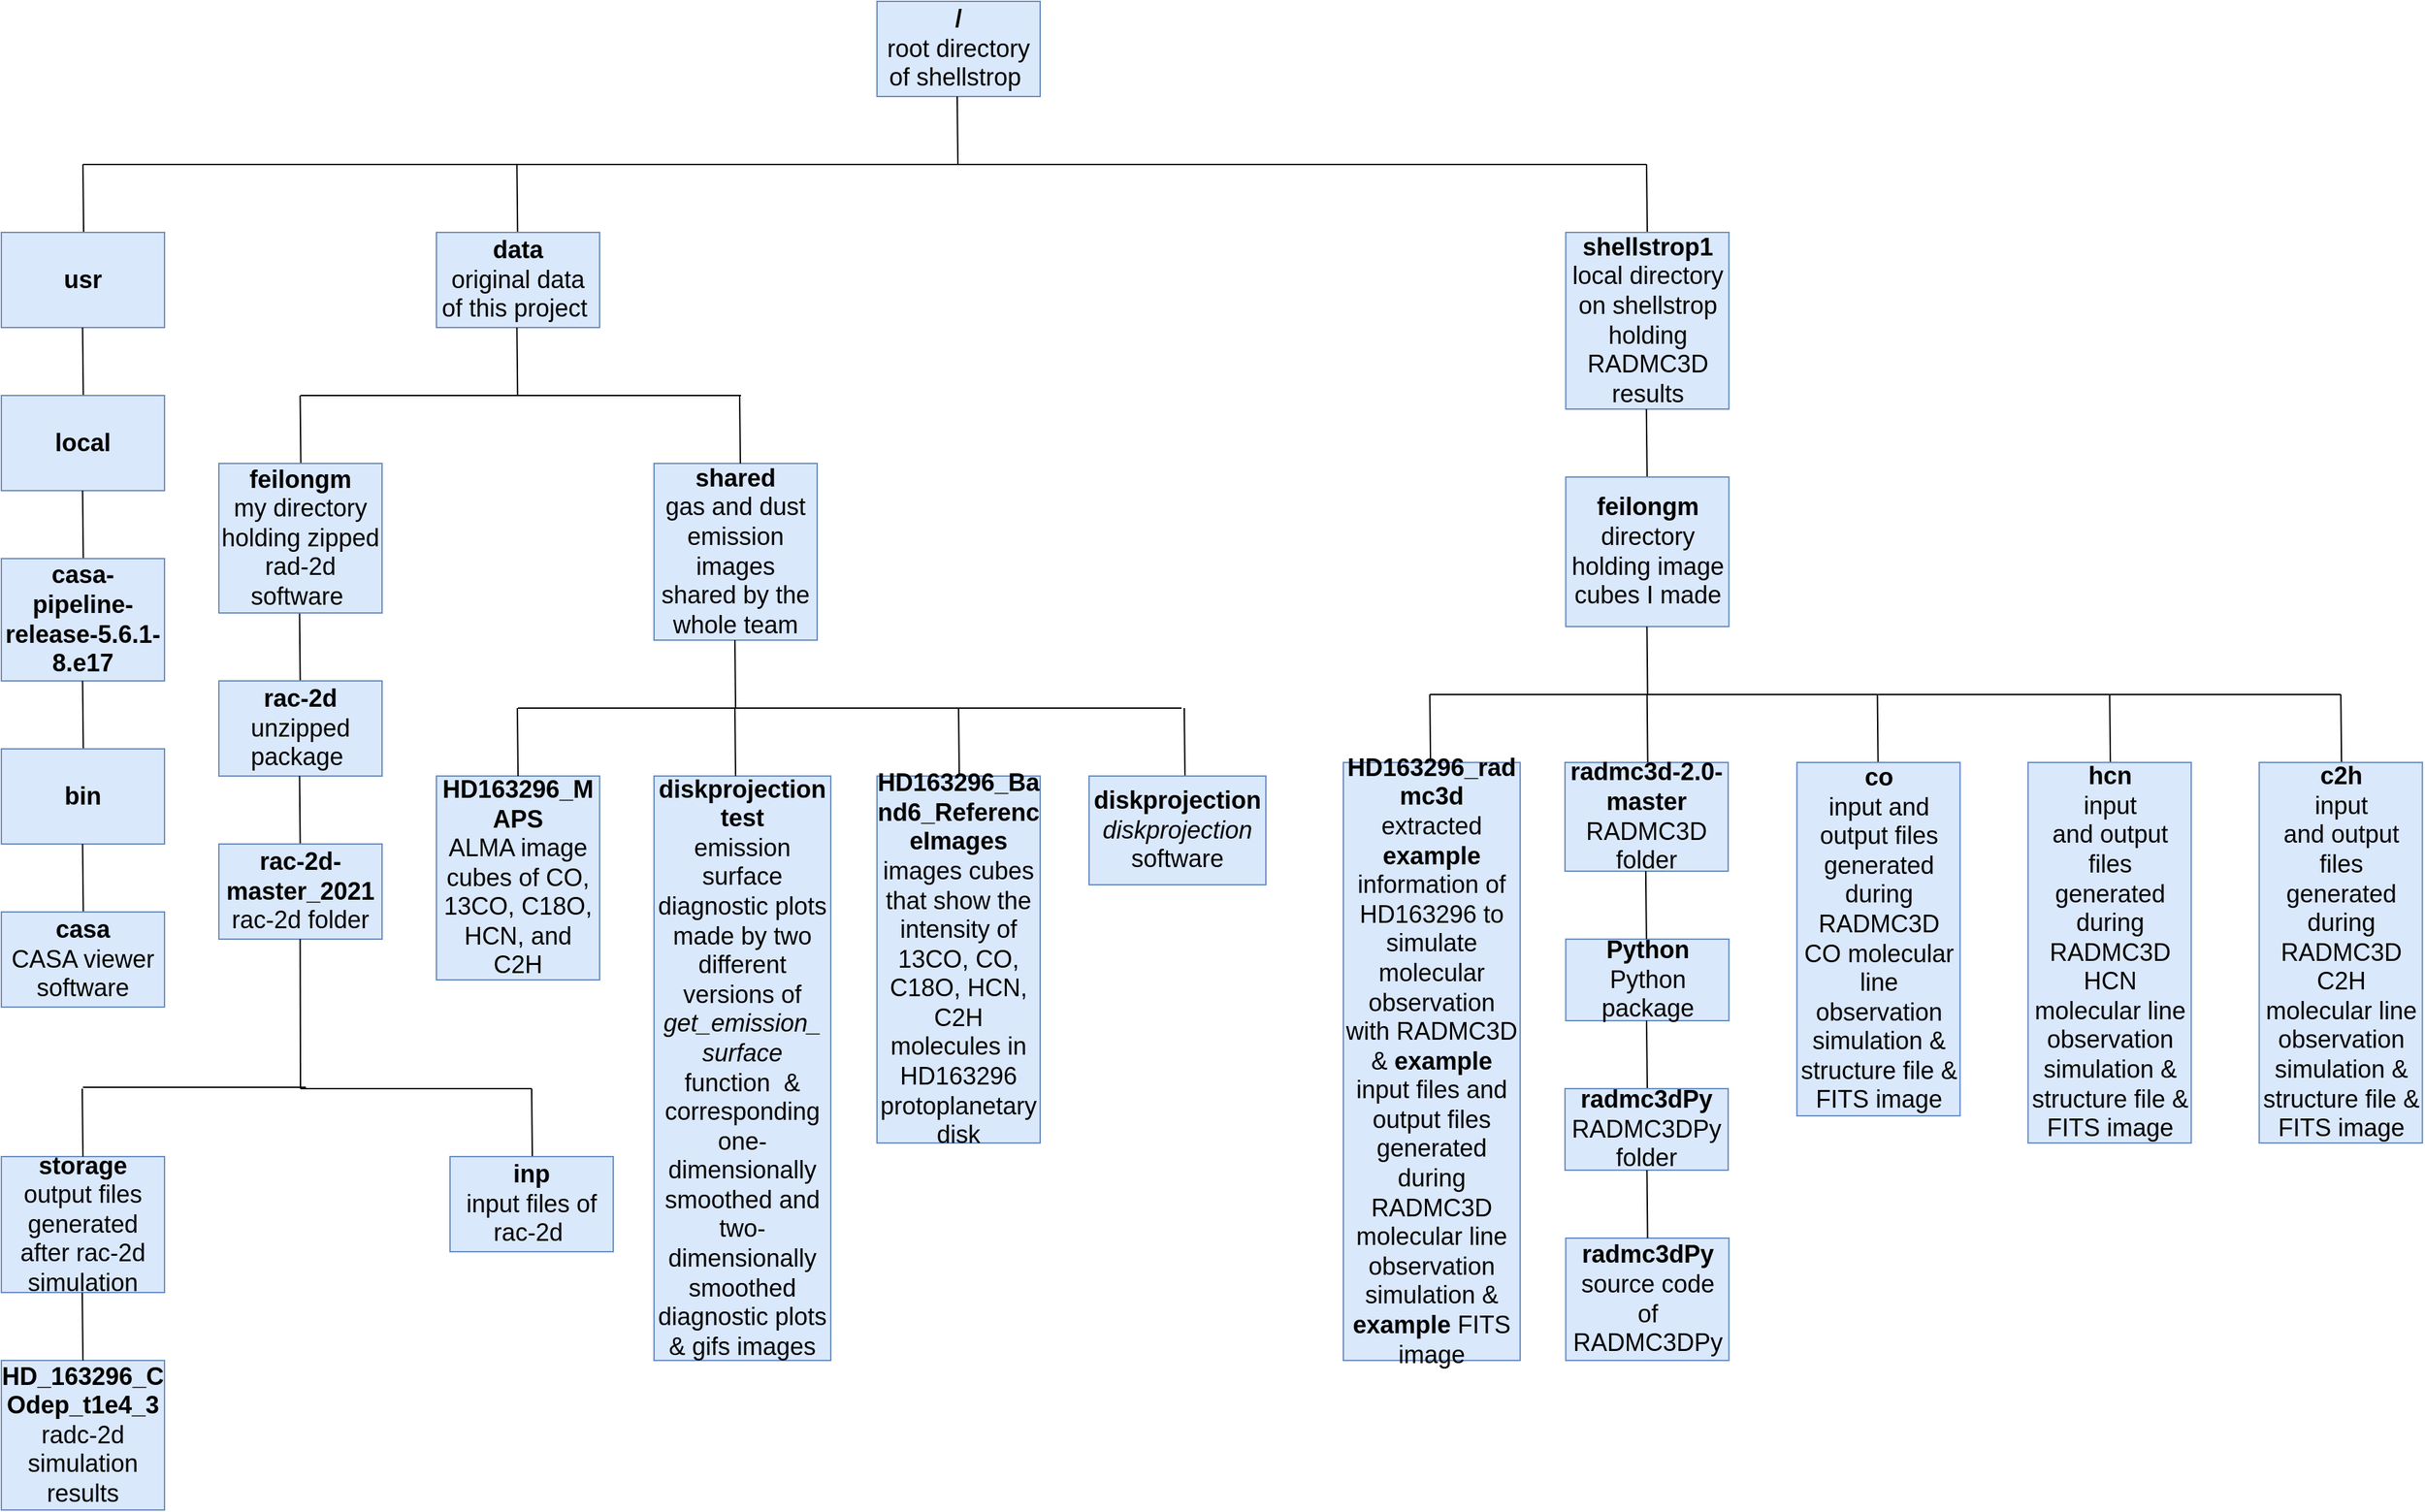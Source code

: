 <mxfile version="14.7.7" type="github">
  <diagram id="EDMMwGdZxT6azAt_b9_0" name="Page-1">
    <mxGraphModel dx="1773" dy="513" grid="1" gridSize="10" guides="1" tooltips="1" connect="1" arrows="1" fold="1" page="1" pageScale="1" pageWidth="827" pageHeight="1169" math="0" shadow="0">
      <root>
        <mxCell id="0" />
        <mxCell id="1" parent="0" />
        <mxCell id="_70bpHaRCv06BVz45tBa-2" value="&lt;font style=&quot;font-size: 18px&quot;&gt;&lt;b&gt;/&lt;/b&gt;&lt;br&gt;root directory of shellstrop&lt;b&gt;&amp;nbsp;&lt;/b&gt;&lt;br&gt;&lt;/font&gt;" style="rounded=0;whiteSpace=wrap;html=1;fillColor=#dae8fc;strokeColor=#6c8ebf;" parent="1" vertex="1">
          <mxGeometry x="354" width="120" height="70" as="geometry" />
        </mxCell>
        <mxCell id="_70bpHaRCv06BVz45tBa-3" value="" style="endArrow=none;html=1;" parent="1" edge="1">
          <mxGeometry width="50" height="50" relative="1" as="geometry">
            <mxPoint x="413.5" y="120" as="sourcePoint" />
            <mxPoint x="413" y="70" as="targetPoint" />
          </mxGeometry>
        </mxCell>
        <mxCell id="_70bpHaRCv06BVz45tBa-9" value="" style="endArrow=none;html=1;" parent="1" edge="1">
          <mxGeometry width="50" height="50" relative="1" as="geometry">
            <mxPoint x="89.67" y="170" as="sourcePoint" />
            <mxPoint x="89.17" y="120" as="targetPoint" />
          </mxGeometry>
        </mxCell>
        <mxCell id="_70bpHaRCv06BVz45tBa-10" value="" style="endArrow=none;html=1;" parent="1" edge="1">
          <mxGeometry width="50" height="50" relative="1" as="geometry">
            <mxPoint x="250" y="120" as="sourcePoint" />
            <mxPoint x="414" y="120" as="targetPoint" />
          </mxGeometry>
        </mxCell>
        <mxCell id="_70bpHaRCv06BVz45tBa-16" value="&lt;span style=&quot;font-size: 18px&quot;&gt;&lt;b&gt;data&lt;/b&gt;&lt;br&gt;original data of this project&amp;nbsp;&lt;br&gt;&lt;/span&gt;" style="rounded=0;whiteSpace=wrap;html=1;fillColor=#dae8fc;strokeColor=#6c8ebf;" parent="1" vertex="1">
          <mxGeometry x="30" y="170" width="120" height="70" as="geometry" />
        </mxCell>
        <mxCell id="_70bpHaRCv06BVz45tBa-21" value="" style="endArrow=none;html=1;" parent="1" edge="1">
          <mxGeometry width="50" height="50" relative="1" as="geometry">
            <mxPoint x="414" y="120" as="sourcePoint" />
            <mxPoint x="580" y="120" as="targetPoint" />
          </mxGeometry>
        </mxCell>
        <mxCell id="_70bpHaRCv06BVz45tBa-22" value="" style="endArrow=none;html=1;" parent="1" edge="1">
          <mxGeometry width="50" height="50" relative="1" as="geometry">
            <mxPoint x="90" y="120" as="sourcePoint" />
            <mxPoint x="254" y="120" as="targetPoint" />
          </mxGeometry>
        </mxCell>
        <mxCell id="_70bpHaRCv06BVz45tBa-26" value="" style="endArrow=none;html=1;" parent="1" edge="1">
          <mxGeometry width="50" height="50" relative="1" as="geometry">
            <mxPoint x="580" y="120" as="sourcePoint" />
            <mxPoint x="750" y="120" as="targetPoint" />
          </mxGeometry>
        </mxCell>
        <mxCell id="_70bpHaRCv06BVz45tBa-27" value="" style="endArrow=none;html=1;" parent="1" edge="1">
          <mxGeometry width="50" height="50" relative="1" as="geometry">
            <mxPoint x="920.5" y="170" as="sourcePoint" />
            <mxPoint x="920" y="120" as="targetPoint" />
          </mxGeometry>
        </mxCell>
        <mxCell id="_70bpHaRCv06BVz45tBa-28" value="&lt;font style=&quot;font-size: 18px&quot;&gt;&lt;b&gt;shellstrop1&lt;/b&gt;&lt;br&gt;local directory on shellstrop holding RADMC3D results&lt;br&gt;&lt;/font&gt;" style="rounded=0;whiteSpace=wrap;html=1;fillColor=#dae8fc;strokeColor=#6c8ebf;" parent="1" vertex="1">
          <mxGeometry x="860.59" y="170" width="120" height="130" as="geometry" />
        </mxCell>
        <mxCell id="_70bpHaRCv06BVz45tBa-29" value="" style="endArrow=none;html=1;" parent="1" edge="1">
          <mxGeometry width="50" height="50" relative="1" as="geometry">
            <mxPoint x="-69.75" y="340" as="sourcePoint" />
            <mxPoint x="-70.25" y="290" as="targetPoint" />
          </mxGeometry>
        </mxCell>
        <mxCell id="_70bpHaRCv06BVz45tBa-30" value="&lt;font style=&quot;font-size: 18px&quot;&gt;&lt;b&gt;HD_163296_C&lt;br&gt;Odep_t1e4_3&lt;br&gt;&lt;div&gt;&lt;span style=&quot;font-weight: normal&quot;&gt;radc-2d simulation results&lt;/span&gt;&lt;/div&gt;&lt;/b&gt;&lt;/font&gt;" style="rounded=0;whiteSpace=wrap;html=1;fillColor=#dae8fc;strokeColor=#6c8ebf;" parent="1" vertex="1">
          <mxGeometry x="-290" y="1000" width="120" height="110" as="geometry" />
        </mxCell>
        <mxCell id="_70bpHaRCv06BVz45tBa-33" value="" style="endArrow=none;html=1;" parent="1" edge="1">
          <mxGeometry width="50" height="50" relative="1" as="geometry">
            <mxPoint x="89.67" y="290" as="sourcePoint" />
            <mxPoint x="89.17" y="240" as="targetPoint" />
          </mxGeometry>
        </mxCell>
        <mxCell id="_70bpHaRCv06BVz45tBa-34" value="&lt;font style=&quot;font-size: 18px&quot;&gt;&lt;b&gt;shared&lt;/b&gt;&lt;br&gt;gas and dust emission images shared by the whole team&lt;br&gt;&lt;/font&gt;" style="rounded=0;whiteSpace=wrap;html=1;fillColor=#dae8fc;strokeColor=#6c8ebf;" parent="1" vertex="1">
          <mxGeometry x="190" y="340" width="120" height="130" as="geometry" />
        </mxCell>
        <mxCell id="_70bpHaRCv06BVz45tBa-35" value="&lt;font style=&quot;font-size: 18px&quot;&gt;&lt;b&gt;HD163296_Ba&lt;br&gt;nd6_Referenc&lt;br&gt;eImages&lt;br&gt;&lt;/b&gt;images cubes that show the intensity of 13CO, CO, C18O, HCN, C2H molecules in HD163296 protoplanetary disk&lt;br&gt;&lt;/font&gt;" style="rounded=0;whiteSpace=wrap;html=1;fillColor=#dae8fc;strokeColor=#6c8ebf;" parent="1" vertex="1">
          <mxGeometry x="354" y="570" width="120" height="270" as="geometry" />
        </mxCell>
        <mxCell id="_70bpHaRCv06BVz45tBa-45" value="" style="endArrow=none;html=1;" parent="1" edge="1">
          <mxGeometry width="50" height="50" relative="1" as="geometry">
            <mxPoint x="920.38" y="350" as="sourcePoint" />
            <mxPoint x="919.88" y="300" as="targetPoint" />
          </mxGeometry>
        </mxCell>
        <mxCell id="_70bpHaRCv06BVz45tBa-46" value="&lt;font style=&quot;font-size: 18px&quot;&gt;&lt;b&gt;feilongm&lt;/b&gt;&lt;br&gt;directory holding image cubes I made&lt;br&gt;&lt;/font&gt;" style="rounded=0;whiteSpace=wrap;html=1;fillColor=#dae8fc;strokeColor=#6c8ebf;" parent="1" vertex="1">
          <mxGeometry x="860.59" y="350" width="120" height="110" as="geometry" />
        </mxCell>
        <mxCell id="_70bpHaRCv06BVz45tBa-48" value="&lt;font style=&quot;font-size: 18px&quot;&gt;&lt;b&gt;radmc3d-2.0-master&lt;/b&gt;&lt;br&gt;RADMC3D folder&lt;br&gt;&lt;/font&gt;" style="rounded=0;whiteSpace=wrap;html=1;fillColor=#dae8fc;strokeColor=#6c8ebf;" parent="1" vertex="1">
          <mxGeometry x="860.01" y="560" width="120" height="80" as="geometry" />
        </mxCell>
        <mxCell id="_70bpHaRCv06BVz45tBa-50" value="&lt;font style=&quot;font-size: 18px&quot;&gt;&lt;b&gt;Python&lt;/b&gt;&lt;br&gt;Python package&lt;br&gt;&lt;/font&gt;" style="rounded=0;whiteSpace=wrap;html=1;fillColor=#dae8fc;strokeColor=#6c8ebf;" parent="1" vertex="1">
          <mxGeometry x="860.59" y="690" width="120" height="60" as="geometry" />
        </mxCell>
        <mxCell id="_70bpHaRCv06BVz45tBa-51" value="" style="endArrow=none;html=1;" parent="1" edge="1">
          <mxGeometry width="50" height="50" relative="1" as="geometry">
            <mxPoint x="920.5" y="800" as="sourcePoint" />
            <mxPoint x="920" y="750" as="targetPoint" />
          </mxGeometry>
        </mxCell>
        <mxCell id="_70bpHaRCv06BVz45tBa-52" value="&lt;font style=&quot;font-size: 18px&quot;&gt;&lt;b&gt;radmc3dPy&lt;/b&gt;&lt;br&gt;RADMC3DPy folder&lt;br&gt;&lt;/font&gt;" style="rounded=0;whiteSpace=wrap;html=1;fillColor=#dae8fc;strokeColor=#6c8ebf;" parent="1" vertex="1">
          <mxGeometry x="860.01" y="800" width="120" height="60" as="geometry" />
        </mxCell>
        <mxCell id="_70bpHaRCv06BVz45tBa-54" value="&lt;font style=&quot;font-size: 18px&quot;&gt;&lt;b&gt;radmc3dPy&lt;/b&gt;&lt;br&gt;source code of RADMC3DPy&lt;br&gt;&lt;/font&gt;" style="rounded=0;whiteSpace=wrap;html=1;fillColor=#dae8fc;strokeColor=#6c8ebf;" parent="1" vertex="1">
          <mxGeometry x="860.59" y="910" width="120" height="90" as="geometry" />
        </mxCell>
        <mxCell id="_70bpHaRCv06BVz45tBa-56" value="" style="endArrow=none;html=1;" parent="1" edge="1">
          <mxGeometry width="50" height="50" relative="1" as="geometry">
            <mxPoint x="920.59" y="510" as="sourcePoint" />
            <mxPoint x="1090.59" y="510" as="targetPoint" />
          </mxGeometry>
        </mxCell>
        <mxCell id="_70bpHaRCv06BVz45tBa-57" value="" style="endArrow=none;html=1;" parent="1" edge="1">
          <mxGeometry width="50" height="50" relative="1" as="geometry">
            <mxPoint x="760.59" y="510" as="sourcePoint" />
            <mxPoint x="924.59" y="510" as="targetPoint" />
          </mxGeometry>
        </mxCell>
        <mxCell id="_70bpHaRCv06BVz45tBa-58" value="" style="endArrow=none;html=1;" parent="1" edge="1">
          <mxGeometry width="50" height="50" relative="1" as="geometry">
            <mxPoint x="761.09" y="560" as="sourcePoint" />
            <mxPoint x="760.59" y="510" as="targetPoint" />
          </mxGeometry>
        </mxCell>
        <mxCell id="_70bpHaRCv06BVz45tBa-59" value="" style="endArrow=none;html=1;" parent="1" edge="1">
          <mxGeometry width="50" height="50" relative="1" as="geometry">
            <mxPoint x="920.84" y="560" as="sourcePoint" />
            <mxPoint x="920.34" y="510" as="targetPoint" />
          </mxGeometry>
        </mxCell>
        <mxCell id="_70bpHaRCv06BVz45tBa-60" value="" style="endArrow=none;html=1;" parent="1" edge="1">
          <mxGeometry width="50" height="50" relative="1" as="geometry">
            <mxPoint x="919.92" y="690" as="sourcePoint" />
            <mxPoint x="919.42" y="640" as="targetPoint" />
          </mxGeometry>
        </mxCell>
        <mxCell id="_70bpHaRCv06BVz45tBa-62" value="&lt;font style=&quot;font-size: 18px&quot;&gt;&lt;b&gt;HD163296_rad&lt;br&gt;mc3d&lt;br&gt;&lt;/b&gt;extracted &lt;b&gt;example&lt;/b&gt; information of HD163296 to simulate molecular observation with RADMC3D&lt;br&gt;&amp;amp; &lt;b&gt;example&lt;/b&gt; input files and output files generated during RADMC3D molecular line observation simulation &amp;amp; &lt;b&gt;example&lt;/b&gt; FITS image&lt;br&gt;&lt;/font&gt;" style="rounded=0;whiteSpace=wrap;html=1;fillColor=#dae8fc;strokeColor=#6c8ebf;" parent="1" vertex="1">
          <mxGeometry x="697" y="560" width="130" height="440" as="geometry" />
        </mxCell>
        <mxCell id="_70bpHaRCv06BVz45tBa-75" value="" style="endArrow=none;html=1;" parent="1" edge="1">
          <mxGeometry width="50" height="50" relative="1" as="geometry">
            <mxPoint x="920.75" y="510" as="sourcePoint" />
            <mxPoint x="920.25" y="460" as="targetPoint" />
          </mxGeometry>
        </mxCell>
        <mxCell id="_70bpHaRCv06BVz45tBa-76" value="" style="endArrow=none;html=1;" parent="1" edge="1">
          <mxGeometry width="50" height="50" relative="1" as="geometry">
            <mxPoint x="1090.26" y="560" as="sourcePoint" />
            <mxPoint x="1089.76" y="510" as="targetPoint" />
          </mxGeometry>
        </mxCell>
        <mxCell id="_70bpHaRCv06BVz45tBa-77" value="&lt;font style=&quot;font-size: 18px&quot;&gt;&lt;b&gt;co&lt;/b&gt;&lt;br&gt;input and&lt;b&gt; &lt;/b&gt;output files generated during RADMC3D CO molecular line observation simulation &amp;amp; structure file &amp;amp; FITS image&lt;br&gt;&lt;/font&gt;" style="rounded=0;whiteSpace=wrap;html=1;fillColor=#dae8fc;strokeColor=#6c8ebf;" parent="1" vertex="1">
          <mxGeometry x="1030.59" y="560" width="120" height="260" as="geometry" />
        </mxCell>
        <mxCell id="_70bpHaRCv06BVz45tBa-78" value="" style="endArrow=none;html=1;" parent="1" edge="1">
          <mxGeometry width="50" height="50" relative="1" as="geometry">
            <mxPoint x="1090.59" y="510" as="sourcePoint" />
            <mxPoint x="1260.59" y="510" as="targetPoint" />
          </mxGeometry>
        </mxCell>
        <mxCell id="_70bpHaRCv06BVz45tBa-79" value="" style="endArrow=none;html=1;" parent="1" edge="1">
          <mxGeometry width="50" height="50" relative="1" as="geometry">
            <mxPoint x="1261.09" y="560" as="sourcePoint" />
            <mxPoint x="1260.59" y="510" as="targetPoint" />
          </mxGeometry>
        </mxCell>
        <mxCell id="_70bpHaRCv06BVz45tBa-80" value="&lt;font style=&quot;font-size: 18px&quot;&gt;&lt;b&gt;hcn&lt;br&gt;&lt;/b&gt;input and&lt;b&gt;&amp;nbsp;&lt;/b&gt;output files generated during RADMC3D HCN molecular line observation simulation &amp;amp; structure file &amp;amp; FITS image&lt;b&gt;&lt;br&gt;&lt;/b&gt;&lt;/font&gt;" style="rounded=0;whiteSpace=wrap;html=1;fillColor=#dae8fc;strokeColor=#6c8ebf;" parent="1" vertex="1">
          <mxGeometry x="1200.59" y="560" width="120" height="280" as="geometry" />
        </mxCell>
        <mxCell id="_70bpHaRCv06BVz45tBa-81" value="" style="endArrow=none;html=1;" parent="1" edge="1">
          <mxGeometry width="50" height="50" relative="1" as="geometry">
            <mxPoint x="1260.59" y="510" as="sourcePoint" />
            <mxPoint x="1430.59" y="510" as="targetPoint" />
          </mxGeometry>
        </mxCell>
        <mxCell id="_70bpHaRCv06BVz45tBa-82" value="" style="endArrow=none;html=1;" parent="1" edge="1">
          <mxGeometry width="50" height="50" relative="1" as="geometry">
            <mxPoint x="1431.09" y="560" as="sourcePoint" />
            <mxPoint x="1430.59" y="510" as="targetPoint" />
          </mxGeometry>
        </mxCell>
        <mxCell id="_70bpHaRCv06BVz45tBa-86" value="&lt;font style=&quot;font-size: 18px&quot;&gt;&lt;b&gt;c2h&lt;br&gt;&lt;/b&gt;input and&lt;b&gt;&amp;nbsp;&lt;/b&gt;output files generated during RADMC3D C2H molecular line observation simulation &amp;amp; structure file &amp;amp; FITS image&lt;b&gt;&lt;br&gt;&lt;/b&gt;&lt;/font&gt;" style="rounded=0;whiteSpace=wrap;html=1;fillColor=#dae8fc;strokeColor=#6c8ebf;" parent="1" vertex="1">
          <mxGeometry x="1370.59" y="560" width="120" height="280" as="geometry" />
        </mxCell>
        <mxCell id="_70bpHaRCv06BVz45tBa-90" value="" style="endArrow=none;html=1;" parent="1" edge="1">
          <mxGeometry width="50" height="50" relative="1" as="geometry">
            <mxPoint x="-70.21" y="500" as="sourcePoint" />
            <mxPoint x="-70.71" y="450" as="targetPoint" />
          </mxGeometry>
        </mxCell>
        <mxCell id="_70bpHaRCv06BVz45tBa-91" value="&lt;font style=&quot;font-size: 18px&quot;&gt;&lt;b&gt;HD163296_M&lt;br&gt;APS&lt;br&gt;&lt;/b&gt;ALMA image cubes of CO, 13CO, C18O, HCN, and C2H&lt;br&gt;&lt;/font&gt;" style="rounded=0;whiteSpace=wrap;html=1;fillColor=#dae8fc;strokeColor=#6c8ebf;" parent="1" vertex="1">
          <mxGeometry x="30" y="570" width="120" height="150" as="geometry" />
        </mxCell>
        <mxCell id="_70bpHaRCv06BVz45tBa-93" value="&lt;font style=&quot;font-size: 18px&quot;&gt;&lt;b&gt;diskprojection&lt;br&gt;test&lt;br&gt;&lt;/b&gt;emission surface diagnostic plots made by two different versions of &lt;i&gt;get_emission_&lt;br&gt;surface&lt;/i&gt; function&amp;nbsp; &amp;amp; corresponding one-dimensionally smoothed and two-dimensionally smoothed diagnostic plots &amp;amp; gifs images&lt;br&gt;&lt;/font&gt;" style="rounded=0;whiteSpace=wrap;html=1;fillColor=#dae8fc;strokeColor=#6c8ebf;" parent="1" vertex="1">
          <mxGeometry x="190" y="570" width="130" height="430" as="geometry" />
        </mxCell>
        <mxCell id="_70bpHaRCv06BVz45tBa-94" value="" style="endArrow=none;html=1;" parent="1" edge="1">
          <mxGeometry width="50" height="50" relative="1" as="geometry">
            <mxPoint x="90" y="290" as="sourcePoint" />
            <mxPoint x="254" y="290" as="targetPoint" />
          </mxGeometry>
        </mxCell>
        <mxCell id="_70bpHaRCv06BVz45tBa-95" value="" style="endArrow=none;html=1;" parent="1" edge="1">
          <mxGeometry width="50" height="50" relative="1" as="geometry">
            <mxPoint x="253.5" y="340" as="sourcePoint" />
            <mxPoint x="253.0" y="290" as="targetPoint" />
          </mxGeometry>
        </mxCell>
        <mxCell id="_70bpHaRCv06BVz45tBa-96" value="" style="endArrow=none;html=1;" parent="1" edge="1">
          <mxGeometry width="50" height="50" relative="1" as="geometry">
            <mxPoint x="-70.0" y="290.0" as="sourcePoint" />
            <mxPoint x="90" y="290" as="targetPoint" />
          </mxGeometry>
        </mxCell>
        <mxCell id="_70bpHaRCv06BVz45tBa-97" value="&lt;font style=&quot;font-size: 18px&quot;&gt;&lt;b&gt;feilongm&lt;/b&gt;&lt;br&gt;my directory holding zipped rad-2d software&lt;b&gt;&amp;nbsp;&lt;br&gt;&lt;/b&gt;&lt;/font&gt;" style="rounded=0;whiteSpace=wrap;html=1;fillColor=#dae8fc;strokeColor=#6c8ebf;" parent="1" vertex="1">
          <mxGeometry x="-130" y="340" width="120" height="110" as="geometry" />
        </mxCell>
        <mxCell id="_70bpHaRCv06BVz45tBa-98" value="&lt;font style=&quot;font-size: 18px&quot;&gt;&lt;b&gt;rac-2d&lt;/b&gt;&lt;br&gt;unzipped&lt;br&gt;package&lt;b&gt;&amp;nbsp;&lt;/b&gt;&lt;br&gt;&lt;/font&gt;" style="rounded=0;whiteSpace=wrap;html=1;fillColor=#dae8fc;strokeColor=#6c8ebf;" parent="1" vertex="1">
          <mxGeometry x="-130" y="500" width="120" height="70" as="geometry" />
        </mxCell>
        <mxCell id="_70bpHaRCv06BVz45tBa-99" value="" style="endArrow=none;html=1;" parent="1" edge="1">
          <mxGeometry width="50" height="50" relative="1" as="geometry">
            <mxPoint x="-70.21" y="620" as="sourcePoint" />
            <mxPoint x="-70.71" y="570" as="targetPoint" />
          </mxGeometry>
        </mxCell>
        <mxCell id="_70bpHaRCv06BVz45tBa-100" value="&lt;font style=&quot;font-size: 18px&quot;&gt;&lt;b&gt;rac-2d-master_2021&lt;/b&gt;&lt;br&gt;rac-2d folder&lt;br&gt;&lt;/font&gt;" style="rounded=0;whiteSpace=wrap;html=1;fillColor=#dae8fc;strokeColor=#6c8ebf;" parent="1" vertex="1">
          <mxGeometry x="-130" y="620" width="120" height="70" as="geometry" />
        </mxCell>
        <mxCell id="_70bpHaRCv06BVz45tBa-101" value="&lt;font style=&quot;font-size: 18px&quot;&gt;&lt;b&gt;storage&lt;/b&gt;&lt;br&gt;output files generated after rac-2d simulation&lt;br&gt;&lt;/font&gt;" style="rounded=0;whiteSpace=wrap;html=1;fillColor=#dae8fc;strokeColor=#6c8ebf;" parent="1" vertex="1">
          <mxGeometry x="-290" y="850" width="120" height="100" as="geometry" />
        </mxCell>
        <mxCell id="_70bpHaRCv06BVz45tBa-102" value="" style="endArrow=none;html=1;" parent="1" edge="1">
          <mxGeometry width="50" height="50" relative="1" as="geometry">
            <mxPoint x="-70" y="800" as="sourcePoint" />
            <mxPoint x="-70.25" y="690" as="targetPoint" />
          </mxGeometry>
        </mxCell>
        <mxCell id="_70bpHaRCv06BVz45tBa-103" value="" style="endArrow=none;html=1;" parent="1" edge="1">
          <mxGeometry width="50" height="50" relative="1" as="geometry">
            <mxPoint x="-230.0" y="1000" as="sourcePoint" />
            <mxPoint x="-230.5" y="950" as="targetPoint" />
          </mxGeometry>
        </mxCell>
        <mxCell id="_70bpHaRCv06BVz45tBa-104" value="" style="endArrow=none;html=1;" parent="1" edge="1">
          <mxGeometry width="50" height="50" relative="1" as="geometry">
            <mxPoint x="250.0" y="520" as="sourcePoint" />
            <mxPoint x="249.5" y="470" as="targetPoint" />
          </mxGeometry>
        </mxCell>
        <mxCell id="_70bpHaRCv06BVz45tBa-105" value="" style="endArrow=none;html=1;" parent="1" edge="1">
          <mxGeometry width="50" height="50" relative="1" as="geometry">
            <mxPoint x="250.0" y="520" as="sourcePoint" />
            <mxPoint x="414.0" y="520" as="targetPoint" />
          </mxGeometry>
        </mxCell>
        <mxCell id="_70bpHaRCv06BVz45tBa-106" value="" style="endArrow=none;html=1;" parent="1" edge="1">
          <mxGeometry width="50" height="50" relative="1" as="geometry">
            <mxPoint x="414.5" y="570" as="sourcePoint" />
            <mxPoint x="414.0" y="520" as="targetPoint" />
          </mxGeometry>
        </mxCell>
        <mxCell id="_70bpHaRCv06BVz45tBa-107" value="" style="endArrow=none;html=1;" parent="1" edge="1">
          <mxGeometry width="50" height="50" relative="1" as="geometry">
            <mxPoint x="90.0" y="570" as="sourcePoint" />
            <mxPoint x="89.5" y="520" as="targetPoint" />
          </mxGeometry>
        </mxCell>
        <mxCell id="_70bpHaRCv06BVz45tBa-108" value="" style="endArrow=none;html=1;" parent="1" edge="1">
          <mxGeometry width="50" height="50" relative="1" as="geometry">
            <mxPoint x="90" y="520" as="sourcePoint" />
            <mxPoint x="254.0" y="520" as="targetPoint" />
          </mxGeometry>
        </mxCell>
        <mxCell id="_70bpHaRCv06BVz45tBa-110" value="" style="endArrow=none;html=1;" parent="1" edge="1">
          <mxGeometry width="50" height="50" relative="1" as="geometry">
            <mxPoint x="-70" y="120" as="sourcePoint" />
            <mxPoint x="96" y="120" as="targetPoint" />
          </mxGeometry>
        </mxCell>
        <mxCell id="_70bpHaRCv06BVz45tBa-111" value="" style="endArrow=none;html=1;" parent="1" edge="1">
          <mxGeometry width="50" height="50" relative="1" as="geometry">
            <mxPoint x="-230" y="120" as="sourcePoint" />
            <mxPoint x="-64" y="120" as="targetPoint" />
          </mxGeometry>
        </mxCell>
        <mxCell id="_70bpHaRCv06BVz45tBa-112" value="" style="endArrow=none;html=1;" parent="1" edge="1">
          <mxGeometry width="50" height="50" relative="1" as="geometry">
            <mxPoint x="-229.5" y="170" as="sourcePoint" />
            <mxPoint x="-230.0" y="120" as="targetPoint" />
          </mxGeometry>
        </mxCell>
        <mxCell id="_70bpHaRCv06BVz45tBa-113" value="&lt;font style=&quot;font-size: 18px&quot;&gt;&lt;b&gt;usr&lt;/b&gt;&lt;/font&gt;" style="rounded=0;whiteSpace=wrap;html=1;fillColor=#dae8fc;strokeColor=#6c8ebf;" parent="1" vertex="1">
          <mxGeometry x="-290" y="170" width="120" height="70" as="geometry" />
        </mxCell>
        <mxCell id="_70bpHaRCv06BVz45tBa-114" value="" style="endArrow=none;html=1;" parent="1" edge="1">
          <mxGeometry width="50" height="50" relative="1" as="geometry">
            <mxPoint x="-229.75" y="290" as="sourcePoint" />
            <mxPoint x="-230.25" y="240" as="targetPoint" />
          </mxGeometry>
        </mxCell>
        <mxCell id="_70bpHaRCv06BVz45tBa-115" value="&lt;span style=&quot;font-size: 18px&quot;&gt;&lt;b&gt;local&lt;/b&gt;&lt;/span&gt;" style="rounded=0;whiteSpace=wrap;html=1;fillColor=#dae8fc;strokeColor=#6c8ebf;" parent="1" vertex="1">
          <mxGeometry x="-290" y="290" width="120" height="70" as="geometry" />
        </mxCell>
        <mxCell id="_70bpHaRCv06BVz45tBa-116" value="" style="endArrow=none;html=1;" parent="1" edge="1">
          <mxGeometry width="50" height="50" relative="1" as="geometry">
            <mxPoint x="-229.75" y="410" as="sourcePoint" />
            <mxPoint x="-230.25" y="360" as="targetPoint" />
          </mxGeometry>
        </mxCell>
        <mxCell id="_70bpHaRCv06BVz45tBa-117" value="&lt;span style=&quot;font-size: 18px&quot;&gt;&lt;b&gt;casa-pipeline-release-5.6.1-8.e17&lt;/b&gt;&lt;/span&gt;" style="rounded=0;whiteSpace=wrap;html=1;fillColor=#dae8fc;strokeColor=#6c8ebf;" parent="1" vertex="1">
          <mxGeometry x="-290" y="410" width="120" height="90" as="geometry" />
        </mxCell>
        <mxCell id="_70bpHaRCv06BVz45tBa-118" value="" style="endArrow=none;html=1;" parent="1" edge="1">
          <mxGeometry width="50" height="50" relative="1" as="geometry">
            <mxPoint x="-229.75" y="550" as="sourcePoint" />
            <mxPoint x="-230.25" y="500" as="targetPoint" />
          </mxGeometry>
        </mxCell>
        <mxCell id="_70bpHaRCv06BVz45tBa-119" value="&lt;span style=&quot;font-size: 18px&quot;&gt;&lt;b&gt;bin&lt;/b&gt;&lt;/span&gt;" style="rounded=0;whiteSpace=wrap;html=1;fillColor=#dae8fc;strokeColor=#6c8ebf;" parent="1" vertex="1">
          <mxGeometry x="-290" y="550" width="120" height="70" as="geometry" />
        </mxCell>
        <mxCell id="_70bpHaRCv06BVz45tBa-120" value="" style="endArrow=none;html=1;" parent="1" edge="1">
          <mxGeometry width="50" height="50" relative="1" as="geometry">
            <mxPoint x="-229.75" y="670" as="sourcePoint" />
            <mxPoint x="-230.25" y="620" as="targetPoint" />
          </mxGeometry>
        </mxCell>
        <mxCell id="_70bpHaRCv06BVz45tBa-121" value="&lt;span style=&quot;font-size: 18px&quot;&gt;&lt;b&gt;casa&lt;/b&gt;&lt;br&gt;CASA viewer software&lt;br&gt;&lt;/span&gt;" style="rounded=0;whiteSpace=wrap;html=1;fillColor=#dae8fc;strokeColor=#6c8ebf;" parent="1" vertex="1">
          <mxGeometry x="-290" y="670" width="120" height="70" as="geometry" />
        </mxCell>
        <mxCell id="_70bpHaRCv06BVz45tBa-122" value="" style="endArrow=none;html=1;" parent="1" edge="1">
          <mxGeometry width="50" height="50" relative="1" as="geometry">
            <mxPoint x="250" y="570" as="sourcePoint" />
            <mxPoint x="249.5" y="520" as="targetPoint" />
          </mxGeometry>
        </mxCell>
        <mxCell id="_70bpHaRCv06BVz45tBa-124" value="" style="endArrow=none;html=1;" parent="1" edge="1">
          <mxGeometry width="50" height="50" relative="1" as="geometry">
            <mxPoint x="750" y="120" as="sourcePoint" />
            <mxPoint x="920" y="120" as="targetPoint" />
          </mxGeometry>
        </mxCell>
        <mxCell id="_70bpHaRCv06BVz45tBa-125" value="" style="endArrow=none;html=1;" parent="1" edge="1">
          <mxGeometry width="50" height="50" relative="1" as="geometry">
            <mxPoint x="414" y="520" as="sourcePoint" />
            <mxPoint x="578" y="520" as="targetPoint" />
          </mxGeometry>
        </mxCell>
        <mxCell id="_70bpHaRCv06BVz45tBa-126" value="" style="endArrow=none;html=1;" parent="1" edge="1">
          <mxGeometry width="50" height="50" relative="1" as="geometry">
            <mxPoint x="580.5" y="570" as="sourcePoint" />
            <mxPoint x="580" y="520" as="targetPoint" />
          </mxGeometry>
        </mxCell>
        <mxCell id="_70bpHaRCv06BVz45tBa-127" value="&lt;font style=&quot;font-size: 18px&quot;&gt;&lt;b&gt;diskprojection&lt;br&gt;&lt;/b&gt;&lt;i&gt;diskprojection&lt;/i&gt; software&lt;br&gt;&lt;/font&gt;" style="rounded=0;whiteSpace=wrap;html=1;fillColor=#dae8fc;strokeColor=#6c8ebf;" parent="1" vertex="1">
          <mxGeometry x="510" y="570" width="130" height="80" as="geometry" />
        </mxCell>
        <mxCell id="_70bpHaRCv06BVz45tBa-128" value="" style="endArrow=none;html=1;" parent="1" edge="1">
          <mxGeometry width="50" height="50" relative="1" as="geometry">
            <mxPoint x="920.75" y="910" as="sourcePoint" />
            <mxPoint x="920.25" y="860" as="targetPoint" />
          </mxGeometry>
        </mxCell>
        <mxCell id="29rlrAYuTnsefX64l_Ae-1" value="" style="endArrow=none;html=1;" parent="1" edge="1">
          <mxGeometry width="50" height="50" relative="1" as="geometry">
            <mxPoint x="-230" y="799" as="sourcePoint" />
            <mxPoint x="-66.0" y="799" as="targetPoint" />
          </mxGeometry>
        </mxCell>
        <mxCell id="29rlrAYuTnsefX64l_Ae-2" value="" style="endArrow=none;html=1;" parent="1" edge="1">
          <mxGeometry width="50" height="50" relative="1" as="geometry">
            <mxPoint x="-230" y="850" as="sourcePoint" />
            <mxPoint x="-230.5" y="800" as="targetPoint" />
          </mxGeometry>
        </mxCell>
        <mxCell id="29rlrAYuTnsefX64l_Ae-3" value="" style="endArrow=none;html=1;" parent="1" edge="1">
          <mxGeometry width="50" height="50" relative="1" as="geometry">
            <mxPoint x="-70" y="800" as="sourcePoint" />
            <mxPoint x="100" y="800" as="targetPoint" />
          </mxGeometry>
        </mxCell>
        <mxCell id="29rlrAYuTnsefX64l_Ae-4" value="" style="endArrow=none;html=1;" parent="1" edge="1">
          <mxGeometry width="50" height="50" relative="1" as="geometry">
            <mxPoint x="100.5" y="850" as="sourcePoint" />
            <mxPoint x="100" y="800" as="targetPoint" />
          </mxGeometry>
        </mxCell>
        <mxCell id="29rlrAYuTnsefX64l_Ae-5" value="&lt;font style=&quot;font-size: 18px&quot;&gt;&lt;b&gt;inp&lt;/b&gt;&lt;br&gt;input files of rac-2d&lt;b&gt;&amp;nbsp;&lt;/b&gt;&lt;br&gt;&lt;/font&gt;" style="rounded=0;whiteSpace=wrap;html=1;fillColor=#dae8fc;strokeColor=#6c8ebf;" parent="1" vertex="1">
          <mxGeometry x="40" y="850" width="120" height="70" as="geometry" />
        </mxCell>
      </root>
    </mxGraphModel>
  </diagram>
</mxfile>
